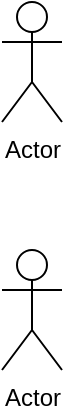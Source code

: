 <mxfile version="26.0.11">
  <diagram name="第 1 页" id="rlcm5lfefExAE8YrOiKz">
    <mxGraphModel dx="1242" dy="785" grid="0" gridSize="10" guides="1" tooltips="1" connect="1" arrows="1" fold="1" page="1" pageScale="1" pageWidth="827" pageHeight="1169" math="0" shadow="0">
      <root>
        <mxCell id="0" />
        <mxCell id="1" parent="0" />
        <mxCell id="Rl16lbnjKWnmfpAxJJmj-1" value="Actor" style="shape=umlActor;verticalLabelPosition=bottom;verticalAlign=top;html=1;" vertex="1" parent="1">
          <mxGeometry x="163" y="327" width="30" height="60" as="geometry" />
        </mxCell>
        <mxCell id="Rl16lbnjKWnmfpAxJJmj-2" value="Actor" style="shape=umlActor;verticalLabelPosition=bottom;verticalAlign=top;html=1;" vertex="1" parent="1">
          <mxGeometry x="163" y="451" width="30" height="60" as="geometry" />
        </mxCell>
      </root>
    </mxGraphModel>
  </diagram>
</mxfile>
